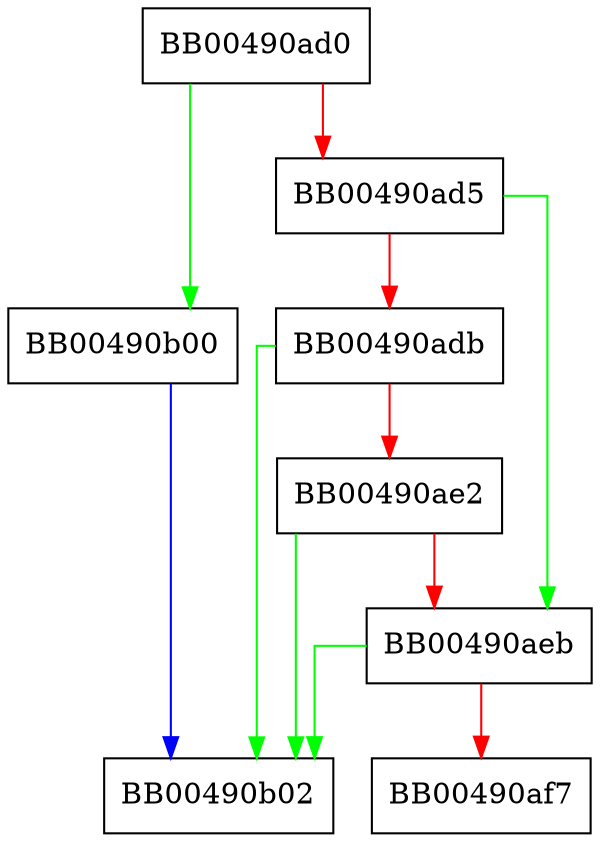 digraph SSL_get_psk_identity {
  node [shape="box"];
  graph [splines=ortho];
  BB00490ad0 -> BB00490b00 [color="green"];
  BB00490ad0 -> BB00490ad5 [color="red"];
  BB00490ad5 -> BB00490aeb [color="green"];
  BB00490ad5 -> BB00490adb [color="red"];
  BB00490adb -> BB00490b02 [color="green"];
  BB00490adb -> BB00490ae2 [color="red"];
  BB00490ae2 -> BB00490b02 [color="green"];
  BB00490ae2 -> BB00490aeb [color="red"];
  BB00490aeb -> BB00490b02 [color="green"];
  BB00490aeb -> BB00490af7 [color="red"];
  BB00490b00 -> BB00490b02 [color="blue"];
}